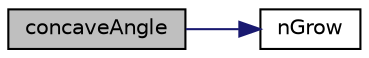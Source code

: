 digraph "concaveAngle"
{
  bgcolor="transparent";
  edge [fontname="Helvetica",fontsize="10",labelfontname="Helvetica",labelfontsize="10"];
  node [fontname="Helvetica",fontsize="10",shape=record];
  rankdir="LR";
  Node1 [label="concaveAngle",height=0.2,width=0.4,color="black", fillcolor="grey75", style="filled", fontcolor="black"];
  Node1 -> Node2 [color="midnightblue",fontsize="10",style="solid",fontname="Helvetica"];
  Node2 [label="nGrow",height=0.2,width=0.4,color="black",URL="$a01305.html#af5729297cf02092b1a6966153b1cb1c3",tooltip="If points get not extruded do nGrow layers of connected faces. "];
}
